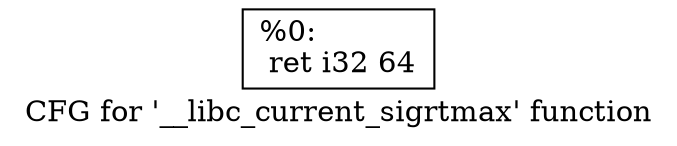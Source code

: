 digraph "CFG for '__libc_current_sigrtmax' function" {
	label="CFG for '__libc_current_sigrtmax' function";

	Node0x1ed80f0 [shape=record,label="{%0:\l  ret i32 64\l}"];
}
